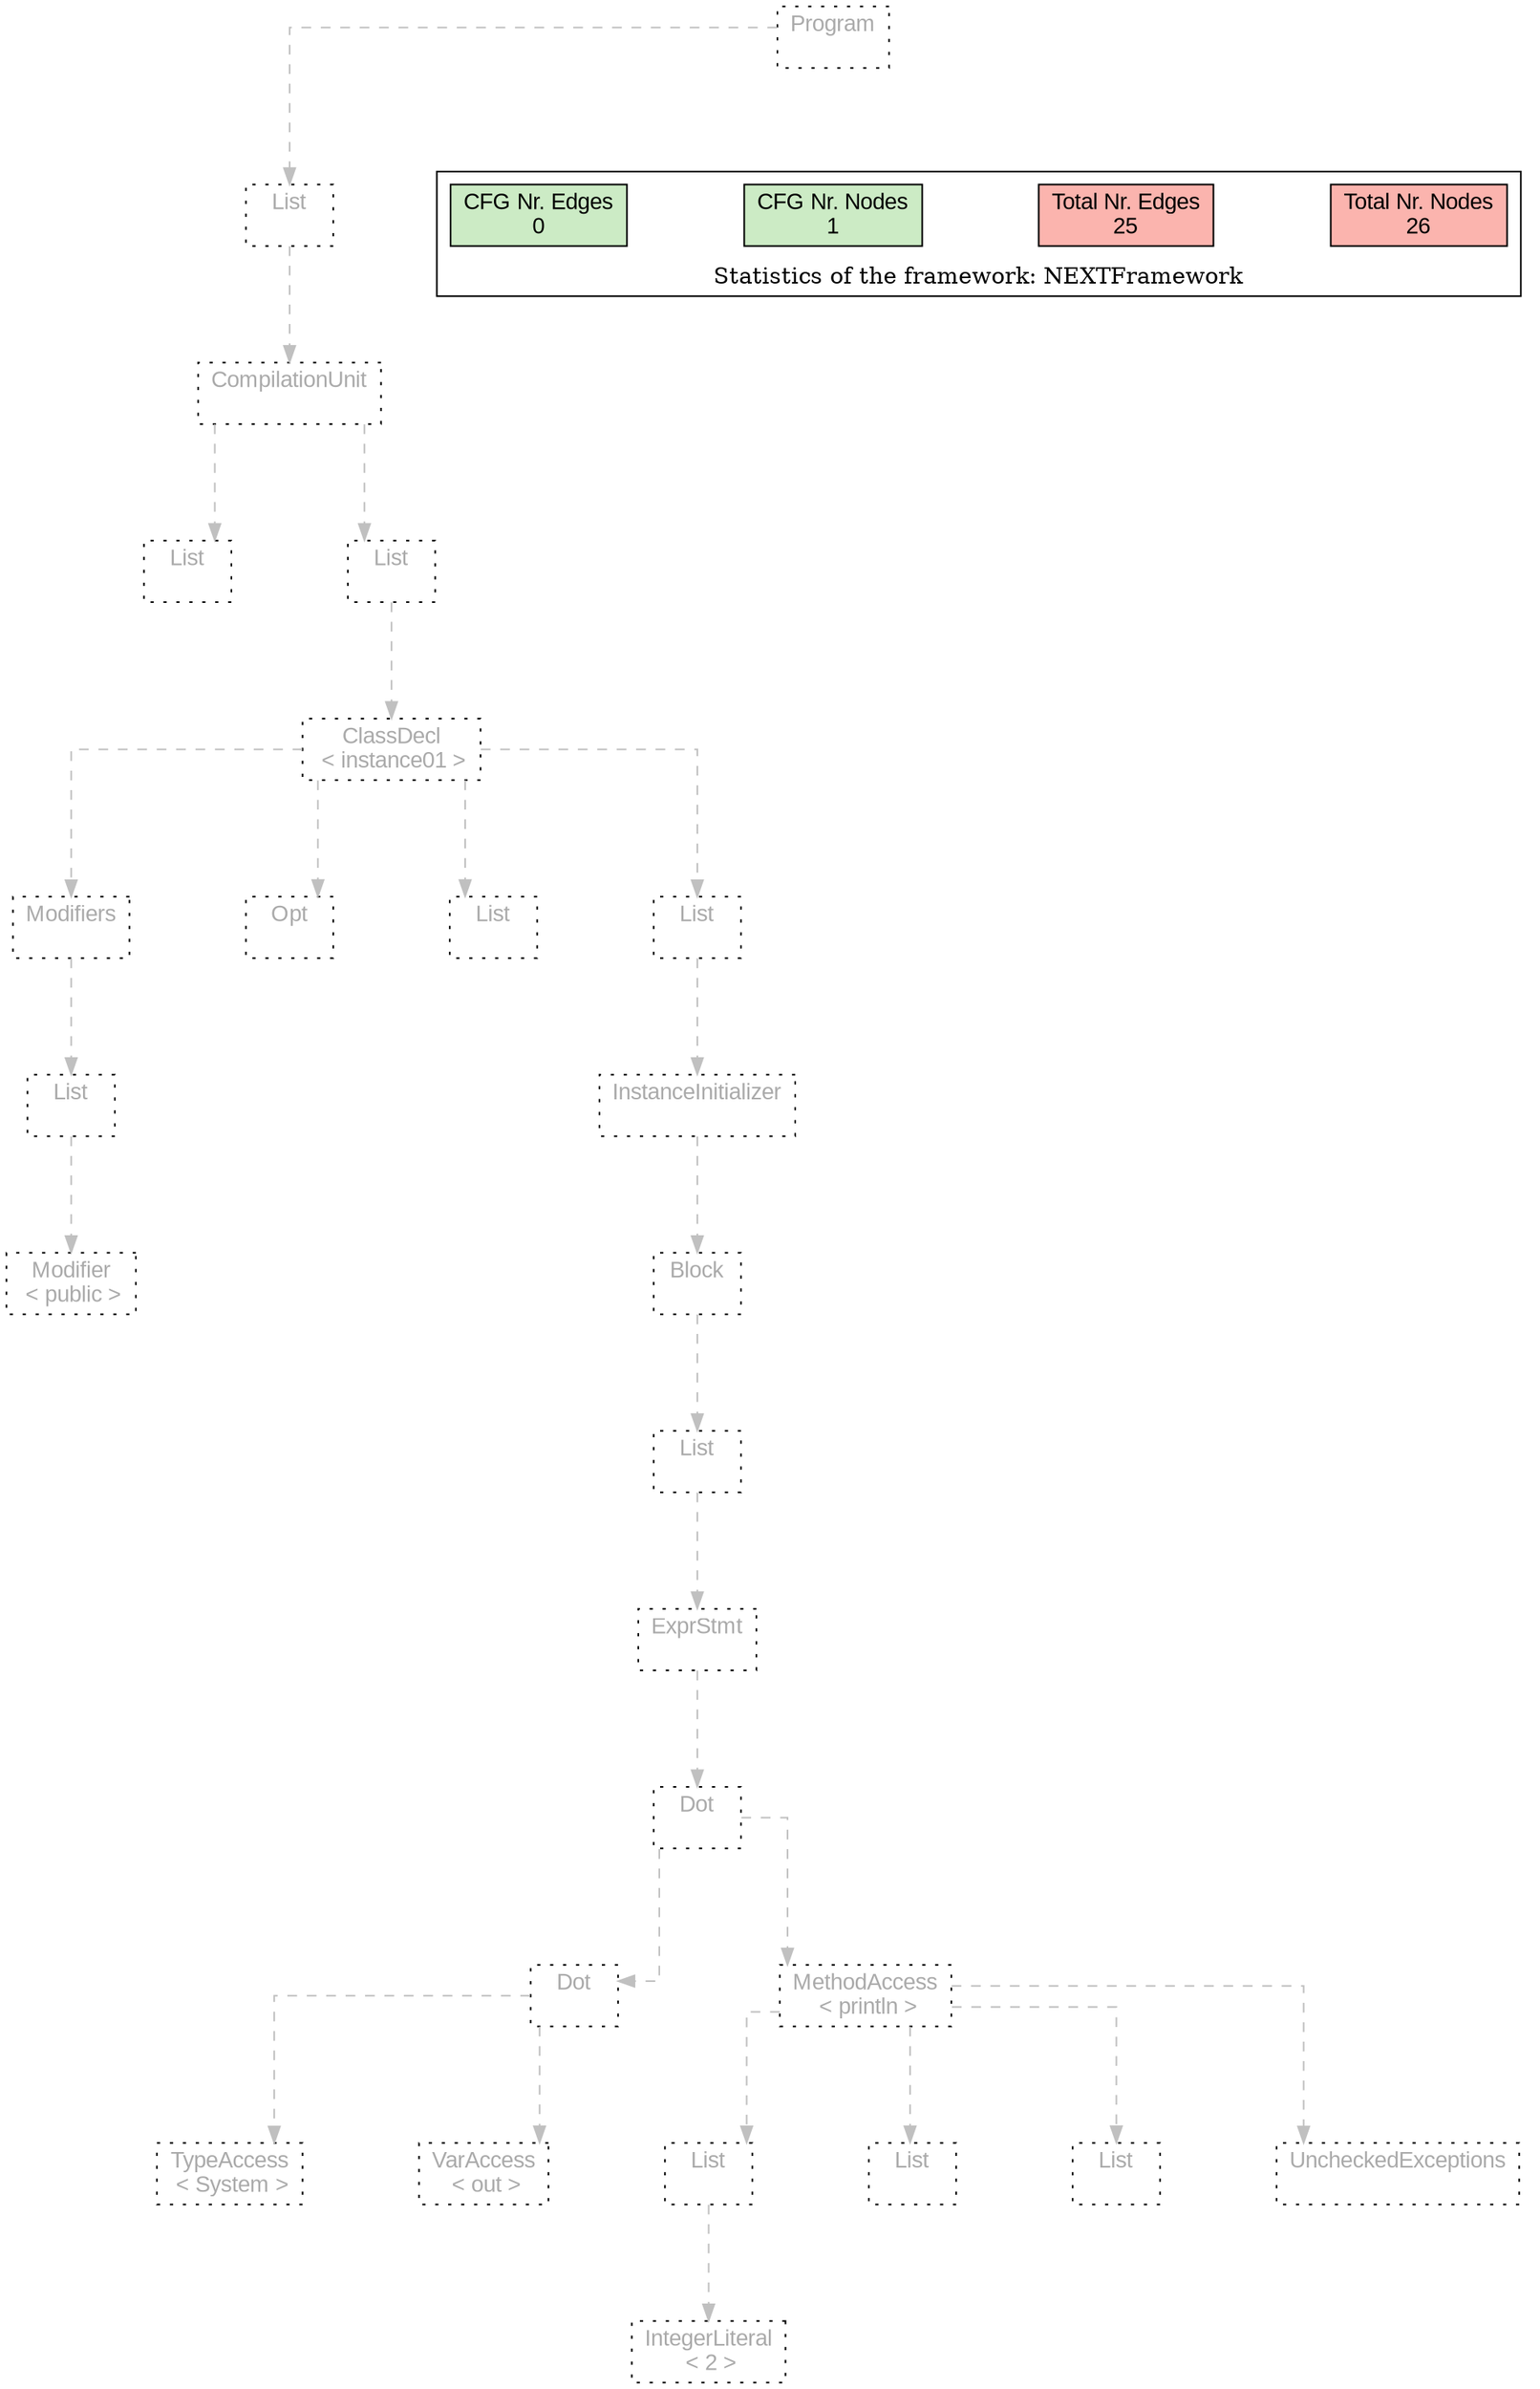 digraph G {
graph [splines=ortho, nodesep="1", ranksep="1"]
node [shape=rect, fontname=Arial];
{ rank = same; "Program[0]"}
{ rank = same; "List[1]"}
{ rank = same; "CompilationUnit[2]"}
{ rank = same; "List[3]"; "List[4]"}
{ rank = same; "ClassDecl[5]"}
{ rank = same; "Modifiers[6]"; "Opt[9]"; "List[10]"; "List[11]"}
{ rank = same; "List[7]"; "InstanceInitializer[12]"}
{ rank = same; "Modifier[8]"; "Block[13]"}
{ rank = same; "List[14]"}
{ rank = same; "ExprStmt[15]"}
{ rank = same; "Dot[16]"}
{ rank = same; "Dot[17]"; "MethodAccess[20]"}
{ rank = same; "TypeAccess[18]"; "VarAccess[19]"; "List[22]"; "List[24]"; "List[25]"; "UncheckedExceptions[21]"}
{ rank = same; "IntegerLiteral[23]"}
"Program[0]" [label="Program\n ", style= dotted   fillcolor="#eeeeee" fontcolor="#aaaaaa"  ]
"List[1]" [label="List\n ", style= dotted   fillcolor="#eeeeee" fontcolor="#aaaaaa"  ]
"CompilationUnit[2]" [label="CompilationUnit\n ", style= dotted   fillcolor="#eeeeee" fontcolor="#aaaaaa"  ]
"List[3]" [label="List\n ", style= dotted   fillcolor="#eeeeee" fontcolor="#aaaaaa"  ]
"List[4]" [label="List\n ", style= dotted   fillcolor="#eeeeee" fontcolor="#aaaaaa"  ]
"ClassDecl[5]" [label="ClassDecl\n < instance01 >", style= dotted   fillcolor="#eeeeee" fontcolor="#aaaaaa"  ]
"Modifiers[6]" [label="Modifiers\n ", style= dotted   fillcolor="#eeeeee" fontcolor="#aaaaaa"  ]
"List[7]" [label="List\n ", style= dotted   fillcolor="#eeeeee" fontcolor="#aaaaaa"  ]
"Modifier[8]" [label="Modifier\n < public >", style= dotted   fillcolor="#eeeeee" fontcolor="#aaaaaa"  ]
"Opt[9]" [label="Opt\n ", style= dotted   fillcolor="#eeeeee" fontcolor="#aaaaaa"  ]
"List[10]" [label="List\n ", style= dotted   fillcolor="#eeeeee" fontcolor="#aaaaaa"  ]
"List[11]" [label="List\n ", style= dotted   fillcolor="#eeeeee" fontcolor="#aaaaaa"  ]
"InstanceInitializer[12]" [label="InstanceInitializer\n ", style= dotted   fillcolor="#eeeeee" fontcolor="#aaaaaa"  ]
"Block[13]" [label="Block\n ", style= dotted   fillcolor="#eeeeee" fontcolor="#aaaaaa"  ]
"List[14]" [label="List\n ", style= dotted   fillcolor="#eeeeee" fontcolor="#aaaaaa"  ]
"ExprStmt[15]" [label="ExprStmt\n ", style= dotted   fillcolor="#eeeeee" fontcolor="#aaaaaa"  ]
"Dot[16]" [label="Dot\n ", style= dotted   fillcolor="#eeeeee" fontcolor="#aaaaaa"  ]
"Dot[17]" [label="Dot\n ", style= dotted   fillcolor="#eeeeee" fontcolor="#aaaaaa"  ]
"TypeAccess[18]" [label="TypeAccess\n < System >", style= dotted   fillcolor="#eeeeee" fontcolor="#aaaaaa"  ]
"VarAccess[19]" [label="VarAccess\n < out >", style= dotted   fillcolor="#eeeeee" fontcolor="#aaaaaa"  ]
"MethodAccess[20]" [label="MethodAccess\n < println >", style= dotted   fillcolor="#eeeeee" fontcolor="#aaaaaa"  ]
"List[22]" [label="List\n ", style= dotted   fillcolor="#eeeeee" fontcolor="#aaaaaa"  ]
"IntegerLiteral[23]" [label="IntegerLiteral\n < 2 >", style= dotted   fillcolor="#eeeeee" fontcolor="#aaaaaa"  ]
"List[24]" [label="List\n ", style= dotted   fillcolor="#eeeeee" fontcolor="#aaaaaa"  ]
"List[25]" [label="List\n ", style= dotted   fillcolor="#eeeeee" fontcolor="#aaaaaa"  ]
"UncheckedExceptions[21]" [label="UncheckedExceptions\n ", style= dotted   fillcolor="#eeeeee" fontcolor="#aaaaaa"  ]
"CompilationUnit[2]" -> "List[3]" [style=dashed, color=gray]
"List[7]" -> "Modifier[8]" [style=dashed, color=gray]
"Modifiers[6]" -> "List[7]" [style=dashed, color=gray]
"ClassDecl[5]" -> "Modifiers[6]" [style=dashed, color=gray]
"ClassDecl[5]" -> "Opt[9]" [style=dashed, color=gray]
"ClassDecl[5]" -> "List[10]" [style=dashed, color=gray]
"Dot[17]" -> "TypeAccess[18]" [style=dashed, color=gray]
"Dot[17]" -> "VarAccess[19]" [style=dashed, color=gray]
"Dot[16]" -> "Dot[17]" [style=dashed, color=gray]
"List[22]" -> "IntegerLiteral[23]" [style=dashed, color=gray]
"MethodAccess[20]" -> "List[22]" [style=dashed, color=gray]
"MethodAccess[20]" -> "List[24]" [style=dashed, color=gray]
"MethodAccess[20]" -> "List[25]" [style=dashed, color=gray]
"MethodAccess[20]" -> "UncheckedExceptions[21]" [style=dashed, color=gray]
"Dot[16]" -> "MethodAccess[20]" [style=dashed, color=gray]
"ExprStmt[15]" -> "Dot[16]" [style=dashed, color=gray]
"List[14]" -> "ExprStmt[15]" [style=dashed, color=gray]
"Block[13]" -> "List[14]" [style=dashed, color=gray]
"InstanceInitializer[12]" -> "Block[13]" [style=dashed, color=gray]
"List[11]" -> "InstanceInitializer[12]" [style=dashed, color=gray]
"ClassDecl[5]" -> "List[11]" [style=dashed, color=gray]
"List[4]" -> "ClassDecl[5]" [style=dashed, color=gray]
"CompilationUnit[2]" -> "List[4]" [style=dashed, color=gray]
"List[1]" -> "CompilationUnit[2]" [style=dashed, color=gray]
"Program[0]" -> "List[1]" [style=dashed, color=gray]
"List[3]" -> "List[4]" [style=invis]
"Modifiers[6]" -> "Opt[9]" -> "List[10]" -> "List[11]" [style=invis]
"Dot[17]" -> "MethodAccess[20]" [style=invis]
"TypeAccess[18]" -> "VarAccess[19]" [style=invis]

subgraph cluster_legend {
{node [style=filled, fillcolor=1, colorscheme="pastel13"]
Nodes [label="Total Nr. Nodes
26", fillcolor=1]
Edges [label="Total Nr. Edges
25", fillcolor=1]
NodesCFG [label="CFG Nr. Nodes
1", fillcolor=3]
EdgesCFG [label="CFG Nr. Edges
0", fillcolor=3]
Nodes-> "Program[0]" -> NodesCFG  [style="invis"]
Edges -> "Program[0]" ->EdgesCFG [style="invis"]}
label = "Statistics of the framework: NEXTFramework"
style="solid"
ranksep=0.05
nodesep=0.01
labelloc = b
len=2
}}